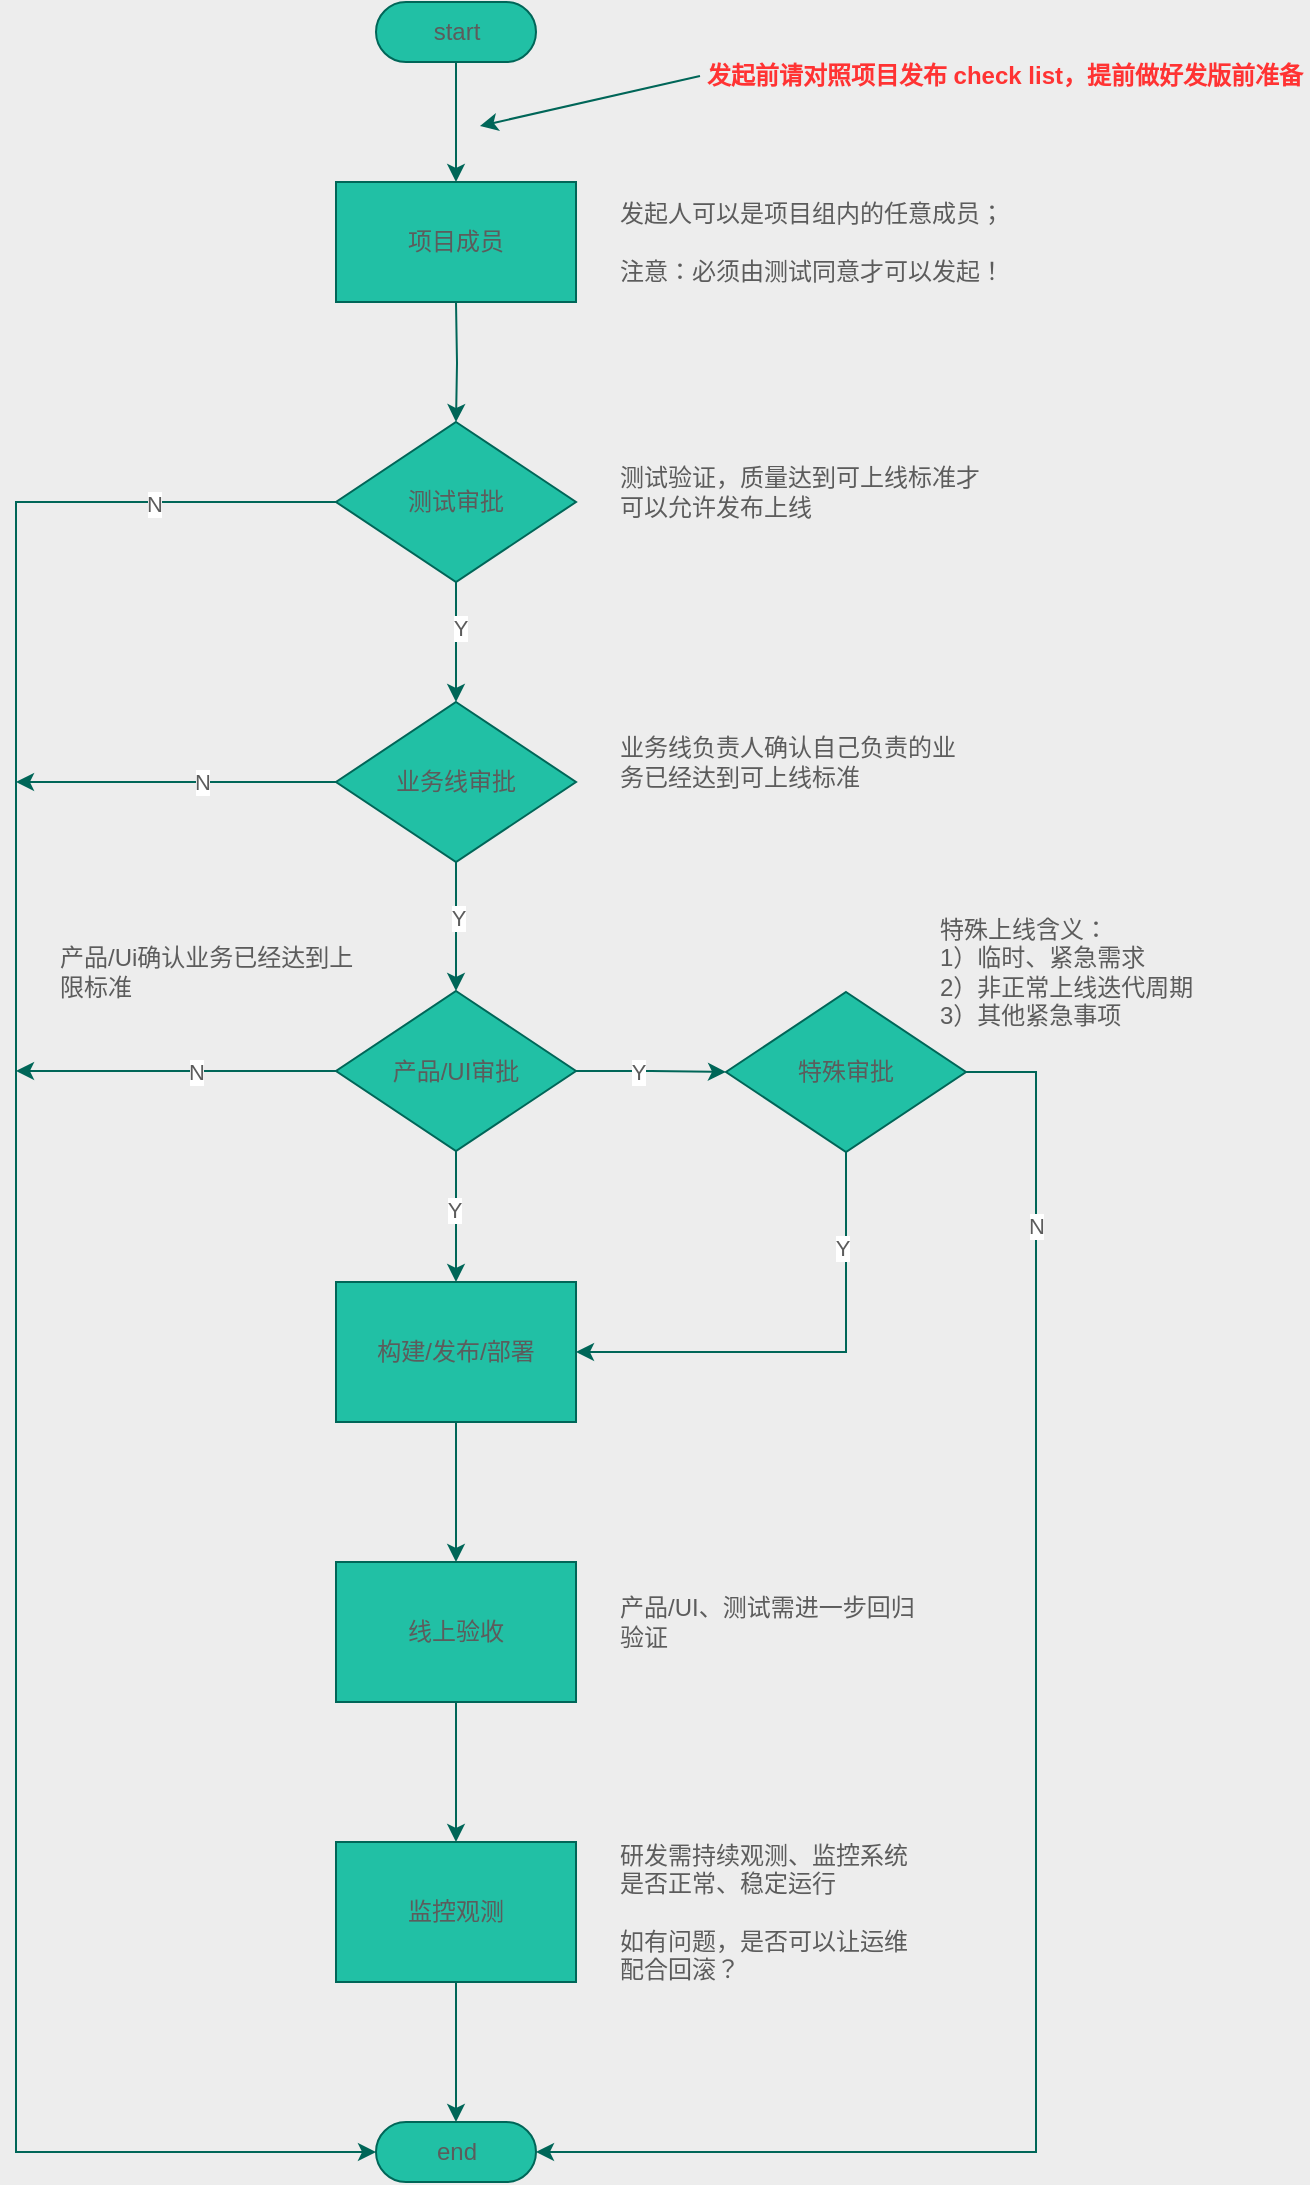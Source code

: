 <mxfile version="16.2.2" type="github">
  <diagram id="MecMWdHGIhIeB_fspcIx" name="第 1 页">
    <mxGraphModel dx="1106" dy="702" grid="0" gridSize="10" guides="1" tooltips="1" connect="1" arrows="1" fold="1" page="0" pageScale="1" pageWidth="827" pageHeight="1169" background="#EDEDED" math="0" shadow="0">
      <root>
        <mxCell id="0" />
        <mxCell id="1" parent="0" />
        <mxCell id="_Lp_bI7DX-ZBtzPQDiae-2" value="项目成员" style="rounded=0;whiteSpace=wrap;html=1;fillColor=#21C0A5;strokeColor=#006658;fontColor=#5C5C5C;" vertex="1" parent="1">
          <mxGeometry x="310" y="180" width="120" height="60" as="geometry" />
        </mxCell>
        <mxCell id="_Lp_bI7DX-ZBtzPQDiae-10" value="" style="edgeStyle=orthogonalEdgeStyle;rounded=0;orthogonalLoop=1;jettySize=auto;html=1;strokeColor=#006658;fontColor=#5C5C5C;" edge="1" parent="1" target="_Lp_bI7DX-ZBtzPQDiae-9">
          <mxGeometry relative="1" as="geometry">
            <mxPoint x="370" y="240" as="sourcePoint" />
          </mxGeometry>
        </mxCell>
        <mxCell id="_Lp_bI7DX-ZBtzPQDiae-7" value="" style="edgeStyle=orthogonalEdgeStyle;rounded=0;orthogonalLoop=1;jettySize=auto;html=1;strokeColor=#006658;fontColor=#5C5C5C;" edge="1" parent="1" source="_Lp_bI7DX-ZBtzPQDiae-6" target="_Lp_bI7DX-ZBtzPQDiae-2">
          <mxGeometry relative="1" as="geometry" />
        </mxCell>
        <mxCell id="_Lp_bI7DX-ZBtzPQDiae-6" value="start" style="html=1;dashed=0;whitespace=wrap;shape=mxgraph.dfd.start;fillColor=#21C0A5;strokeColor=#006658;fontColor=#5C5C5C;" vertex="1" parent="1">
          <mxGeometry x="330" y="90" width="80" height="30" as="geometry" />
        </mxCell>
        <mxCell id="_Lp_bI7DX-ZBtzPQDiae-12" value="" style="edgeStyle=orthogonalEdgeStyle;rounded=0;orthogonalLoop=1;jettySize=auto;html=1;strokeColor=#006658;fontColor=#5C5C5C;" edge="1" parent="1" source="_Lp_bI7DX-ZBtzPQDiae-9" target="_Lp_bI7DX-ZBtzPQDiae-11">
          <mxGeometry relative="1" as="geometry" />
        </mxCell>
        <mxCell id="_Lp_bI7DX-ZBtzPQDiae-22" value="Y" style="edgeLabel;html=1;align=center;verticalAlign=middle;resizable=0;points=[];fontColor=#5C5C5C;" vertex="1" connectable="0" parent="_Lp_bI7DX-ZBtzPQDiae-12">
          <mxGeometry x="-0.233" y="2" relative="1" as="geometry">
            <mxPoint as="offset" />
          </mxGeometry>
        </mxCell>
        <mxCell id="_Lp_bI7DX-ZBtzPQDiae-16" style="edgeStyle=orthogonalEdgeStyle;rounded=0;orthogonalLoop=1;jettySize=auto;html=1;entryX=0;entryY=0.5;entryDx=0;entryDy=0;entryPerimeter=0;strokeColor=#006658;fontColor=#5C5C5C;" edge="1" parent="1" source="_Lp_bI7DX-ZBtzPQDiae-9" target="_Lp_bI7DX-ZBtzPQDiae-15">
          <mxGeometry relative="1" as="geometry">
            <mxPoint x="220" y="350" as="targetPoint" />
            <Array as="points">
              <mxPoint x="150" y="340" />
              <mxPoint x="150" y="1165" />
            </Array>
          </mxGeometry>
        </mxCell>
        <mxCell id="_Lp_bI7DX-ZBtzPQDiae-19" value="N" style="edgeLabel;html=1;align=center;verticalAlign=middle;resizable=0;points=[];fontColor=#5C5C5C;" vertex="1" connectable="0" parent="_Lp_bI7DX-ZBtzPQDiae-16">
          <mxGeometry x="-0.844" y="1" relative="1" as="geometry">
            <mxPoint as="offset" />
          </mxGeometry>
        </mxCell>
        <mxCell id="_Lp_bI7DX-ZBtzPQDiae-9" value="测试审批" style="rhombus;whiteSpace=wrap;html=1;fillColor=#21C0A5;strokeColor=#006658;fontColor=#5C5C5C;" vertex="1" parent="1">
          <mxGeometry x="310" y="300" width="120" height="80" as="geometry" />
        </mxCell>
        <mxCell id="_Lp_bI7DX-ZBtzPQDiae-14" value="" style="edgeStyle=orthogonalEdgeStyle;rounded=0;orthogonalLoop=1;jettySize=auto;html=1;strokeColor=#006658;fontColor=#5C5C5C;" edge="1" parent="1" source="_Lp_bI7DX-ZBtzPQDiae-11" target="_Lp_bI7DX-ZBtzPQDiae-13">
          <mxGeometry relative="1" as="geometry" />
        </mxCell>
        <mxCell id="_Lp_bI7DX-ZBtzPQDiae-23" value="Y" style="edgeLabel;html=1;align=center;verticalAlign=middle;resizable=0;points=[];fontColor=#5C5C5C;" vertex="1" connectable="0" parent="_Lp_bI7DX-ZBtzPQDiae-14">
          <mxGeometry x="-0.132" y="1" relative="1" as="geometry">
            <mxPoint as="offset" />
          </mxGeometry>
        </mxCell>
        <mxCell id="_Lp_bI7DX-ZBtzPQDiae-17" style="edgeStyle=orthogonalEdgeStyle;rounded=0;orthogonalLoop=1;jettySize=auto;html=1;strokeColor=#006658;fontColor=#5C5C5C;" edge="1" parent="1" source="_Lp_bI7DX-ZBtzPQDiae-11">
          <mxGeometry relative="1" as="geometry">
            <mxPoint x="150" y="480" as="targetPoint" />
          </mxGeometry>
        </mxCell>
        <mxCell id="_Lp_bI7DX-ZBtzPQDiae-20" value="N" style="edgeLabel;html=1;align=center;verticalAlign=middle;resizable=0;points=[];fontColor=#5C5C5C;" vertex="1" connectable="0" parent="_Lp_bI7DX-ZBtzPQDiae-17">
          <mxGeometry x="-0.163" y="-3" relative="1" as="geometry">
            <mxPoint y="3" as="offset" />
          </mxGeometry>
        </mxCell>
        <mxCell id="_Lp_bI7DX-ZBtzPQDiae-11" value="业务线审批" style="rhombus;whiteSpace=wrap;html=1;fillColor=#21C0A5;strokeColor=#006658;fontColor=#5C5C5C;" vertex="1" parent="1">
          <mxGeometry x="310" y="440" width="120" height="80" as="geometry" />
        </mxCell>
        <mxCell id="_Lp_bI7DX-ZBtzPQDiae-18" style="edgeStyle=orthogonalEdgeStyle;rounded=0;orthogonalLoop=1;jettySize=auto;html=1;strokeColor=#006658;fontColor=#5C5C5C;" edge="1" parent="1" source="_Lp_bI7DX-ZBtzPQDiae-13">
          <mxGeometry relative="1" as="geometry">
            <mxPoint x="150" y="624.5" as="targetPoint" />
          </mxGeometry>
        </mxCell>
        <mxCell id="_Lp_bI7DX-ZBtzPQDiae-21" value="N" style="edgeLabel;html=1;align=center;verticalAlign=middle;resizable=0;points=[];fontColor=#5C5C5C;" vertex="1" connectable="0" parent="_Lp_bI7DX-ZBtzPQDiae-18">
          <mxGeometry x="-0.125" relative="1" as="geometry">
            <mxPoint as="offset" />
          </mxGeometry>
        </mxCell>
        <mxCell id="_Lp_bI7DX-ZBtzPQDiae-28" value="" style="edgeStyle=orthogonalEdgeStyle;rounded=0;orthogonalLoop=1;jettySize=auto;html=1;entryX=0.5;entryY=0;entryDx=0;entryDy=0;strokeColor=#006658;fontColor=#5C5C5C;" edge="1" parent="1" source="_Lp_bI7DX-ZBtzPQDiae-13" target="_Lp_bI7DX-ZBtzPQDiae-29">
          <mxGeometry relative="1" as="geometry">
            <mxPoint x="370" y="720" as="targetPoint" />
          </mxGeometry>
        </mxCell>
        <mxCell id="_Lp_bI7DX-ZBtzPQDiae-35" value="Y" style="edgeLabel;html=1;align=center;verticalAlign=middle;resizable=0;points=[];fontColor=#5C5C5C;" vertex="1" connectable="0" parent="_Lp_bI7DX-ZBtzPQDiae-28">
          <mxGeometry x="-0.096" y="-1" relative="1" as="geometry">
            <mxPoint as="offset" />
          </mxGeometry>
        </mxCell>
        <mxCell id="_Lp_bI7DX-ZBtzPQDiae-31" value="" style="edgeStyle=orthogonalEdgeStyle;rounded=0;orthogonalLoop=1;jettySize=auto;html=1;strokeColor=#006658;fontColor=#5C5C5C;" edge="1" parent="1" source="_Lp_bI7DX-ZBtzPQDiae-13" target="_Lp_bI7DX-ZBtzPQDiae-30">
          <mxGeometry relative="1" as="geometry" />
        </mxCell>
        <mxCell id="_Lp_bI7DX-ZBtzPQDiae-39" value="Y" style="edgeLabel;html=1;align=center;verticalAlign=middle;resizable=0;points=[];fontColor=#5C5C5C;" vertex="1" connectable="0" parent="_Lp_bI7DX-ZBtzPQDiae-31">
          <mxGeometry x="-0.301" y="-2" relative="1" as="geometry">
            <mxPoint x="4" y="-2" as="offset" />
          </mxGeometry>
        </mxCell>
        <mxCell id="_Lp_bI7DX-ZBtzPQDiae-13" value="产品/UI审批" style="rhombus;whiteSpace=wrap;html=1;fillColor=#21C0A5;strokeColor=#006658;fontColor=#5C5C5C;" vertex="1" parent="1">
          <mxGeometry x="310" y="584.5" width="120" height="80" as="geometry" />
        </mxCell>
        <mxCell id="_Lp_bI7DX-ZBtzPQDiae-15" value="end" style="html=1;dashed=0;whitespace=wrap;shape=mxgraph.dfd.start;fillColor=#21C0A5;strokeColor=#006658;fontColor=#5C5C5C;" vertex="1" parent="1">
          <mxGeometry x="330" y="1150" width="80" height="30" as="geometry" />
        </mxCell>
        <mxCell id="_Lp_bI7DX-ZBtzPQDiae-24" value="发起人可以是项目组内的任意成员；&lt;br&gt;&lt;br&gt;注意：必须由测试同意才可以发起！" style="text;html=1;strokeColor=none;fillColor=none;align=left;verticalAlign=middle;whiteSpace=wrap;rounded=0;fontColor=#5C5C5C;" vertex="1" parent="1">
          <mxGeometry x="450" y="190" width="230" height="40" as="geometry" />
        </mxCell>
        <mxCell id="_Lp_bI7DX-ZBtzPQDiae-41" value="" style="edgeStyle=orthogonalEdgeStyle;rounded=0;orthogonalLoop=1;jettySize=auto;html=1;strokeColor=#006658;fontColor=#5C5C5C;" edge="1" parent="1" source="_Lp_bI7DX-ZBtzPQDiae-29" target="_Lp_bI7DX-ZBtzPQDiae-40">
          <mxGeometry relative="1" as="geometry" />
        </mxCell>
        <mxCell id="_Lp_bI7DX-ZBtzPQDiae-29" value="构建/发布/部署" style="rounded=0;whiteSpace=wrap;html=1;fillColor=#21C0A5;strokeColor=#006658;fontColor=#5C5C5C;" vertex="1" parent="1">
          <mxGeometry x="310" y="730" width="120" height="70" as="geometry" />
        </mxCell>
        <mxCell id="_Lp_bI7DX-ZBtzPQDiae-32" style="edgeStyle=orthogonalEdgeStyle;rounded=0;orthogonalLoop=1;jettySize=auto;html=1;entryX=1;entryY=0.5;entryDx=0;entryDy=0;strokeColor=#006658;fontColor=#5C5C5C;" edge="1" parent="1" source="_Lp_bI7DX-ZBtzPQDiae-30" target="_Lp_bI7DX-ZBtzPQDiae-29">
          <mxGeometry relative="1" as="geometry">
            <Array as="points">
              <mxPoint x="565" y="765" />
            </Array>
          </mxGeometry>
        </mxCell>
        <mxCell id="_Lp_bI7DX-ZBtzPQDiae-33" value="Y" style="edgeLabel;html=1;align=center;verticalAlign=middle;resizable=0;points=[];fontColor=#5C5C5C;" vertex="1" connectable="0" parent="_Lp_bI7DX-ZBtzPQDiae-32">
          <mxGeometry x="-0.591" y="-2" relative="1" as="geometry">
            <mxPoint as="offset" />
          </mxGeometry>
        </mxCell>
        <mxCell id="_Lp_bI7DX-ZBtzPQDiae-36" style="edgeStyle=orthogonalEdgeStyle;rounded=0;orthogonalLoop=1;jettySize=auto;html=1;entryX=1;entryY=0.5;entryDx=0;entryDy=0;entryPerimeter=0;strokeColor=#006658;fontColor=#5C5C5C;" edge="1" parent="1" source="_Lp_bI7DX-ZBtzPQDiae-30" target="_Lp_bI7DX-ZBtzPQDiae-15">
          <mxGeometry relative="1" as="geometry">
            <Array as="points">
              <mxPoint x="660" y="625" />
              <mxPoint x="660" y="1165" />
            </Array>
          </mxGeometry>
        </mxCell>
        <mxCell id="_Lp_bI7DX-ZBtzPQDiae-38" value="N" style="edgeLabel;html=1;align=center;verticalAlign=middle;resizable=0;points=[];fontColor=#5C5C5C;" vertex="1" connectable="0" parent="_Lp_bI7DX-ZBtzPQDiae-36">
          <mxGeometry x="-0.73" relative="1" as="geometry">
            <mxPoint as="offset" />
          </mxGeometry>
        </mxCell>
        <mxCell id="_Lp_bI7DX-ZBtzPQDiae-30" value="特殊审批" style="rhombus;whiteSpace=wrap;html=1;fillColor=#21C0A5;strokeColor=#006658;fontColor=#5C5C5C;" vertex="1" parent="1">
          <mxGeometry x="505" y="585" width="120" height="80" as="geometry" />
        </mxCell>
        <mxCell id="_Lp_bI7DX-ZBtzPQDiae-43" value="" style="edgeStyle=orthogonalEdgeStyle;rounded=0;orthogonalLoop=1;jettySize=auto;html=1;strokeColor=#006658;fontColor=#5C5C5C;" edge="1" parent="1" source="_Lp_bI7DX-ZBtzPQDiae-40" target="_Lp_bI7DX-ZBtzPQDiae-42">
          <mxGeometry relative="1" as="geometry" />
        </mxCell>
        <mxCell id="_Lp_bI7DX-ZBtzPQDiae-40" value="线上验收" style="rounded=0;whiteSpace=wrap;html=1;fillColor=#21C0A5;strokeColor=#006658;fontColor=#5C5C5C;" vertex="1" parent="1">
          <mxGeometry x="310" y="870" width="120" height="70" as="geometry" />
        </mxCell>
        <mxCell id="_Lp_bI7DX-ZBtzPQDiae-44" value="" style="edgeStyle=orthogonalEdgeStyle;rounded=0;orthogonalLoop=1;jettySize=auto;html=1;strokeColor=#006658;fontColor=#5C5C5C;" edge="1" parent="1" source="_Lp_bI7DX-ZBtzPQDiae-42" target="_Lp_bI7DX-ZBtzPQDiae-15">
          <mxGeometry relative="1" as="geometry" />
        </mxCell>
        <mxCell id="_Lp_bI7DX-ZBtzPQDiae-42" value="监控观测" style="rounded=0;whiteSpace=wrap;html=1;fillColor=#21C0A5;strokeColor=#006658;fontColor=#5C5C5C;" vertex="1" parent="1">
          <mxGeometry x="310" y="1010" width="120" height="70" as="geometry" />
        </mxCell>
        <mxCell id="_Lp_bI7DX-ZBtzPQDiae-45" value="测试验证，质量达到可上线标准才可以允许发布上线" style="text;html=1;strokeColor=none;fillColor=none;align=left;verticalAlign=middle;whiteSpace=wrap;rounded=0;fontColor=#5C5C5C;" vertex="1" parent="1">
          <mxGeometry x="450" y="320" width="190" height="30" as="geometry" />
        </mxCell>
        <mxCell id="_Lp_bI7DX-ZBtzPQDiae-46" value="业务线负责人确认自己负责的业务已经达到可上线标准" style="text;html=1;strokeColor=none;fillColor=none;align=left;verticalAlign=middle;whiteSpace=wrap;rounded=0;fontColor=#5C5C5C;" vertex="1" parent="1">
          <mxGeometry x="450" y="450" width="180" height="40" as="geometry" />
        </mxCell>
        <mxCell id="_Lp_bI7DX-ZBtzPQDiae-47" value="产品/Ui确认业务已经达到上限标准" style="text;html=1;strokeColor=none;fillColor=none;align=left;verticalAlign=middle;whiteSpace=wrap;rounded=0;fontColor=#5C5C5C;" vertex="1" parent="1">
          <mxGeometry x="170" y="550" width="150" height="50" as="geometry" />
        </mxCell>
        <mxCell id="_Lp_bI7DX-ZBtzPQDiae-48" value="特殊上线含义：&lt;br&gt;1）临时、紧急需求&lt;br&gt;2）非正常上线迭代周期&lt;br&gt;3）其他紧急事项" style="text;html=1;strokeColor=none;fillColor=none;align=left;verticalAlign=middle;whiteSpace=wrap;rounded=0;fontColor=#5C5C5C;" vertex="1" parent="1">
          <mxGeometry x="610" y="560" width="170" height="30" as="geometry" />
        </mxCell>
        <mxCell id="_Lp_bI7DX-ZBtzPQDiae-51" value="产品/UI、测试需进一步回归验证" style="text;html=1;strokeColor=none;fillColor=none;align=left;verticalAlign=middle;whiteSpace=wrap;rounded=0;fontColor=#5C5C5C;" vertex="1" parent="1">
          <mxGeometry x="450" y="880" width="150" height="40" as="geometry" />
        </mxCell>
        <mxCell id="_Lp_bI7DX-ZBtzPQDiae-52" value="研发需持续观测、监控系统是否正常、稳定运行&lt;br&gt;&lt;br&gt;如有问题，是否可以让运维配合回滚？" style="text;html=1;strokeColor=none;fillColor=none;align=left;verticalAlign=middle;whiteSpace=wrap;rounded=0;fontColor=#5C5C5C;" vertex="1" parent="1">
          <mxGeometry x="450" y="1030" width="150" height="30" as="geometry" />
        </mxCell>
        <mxCell id="_Lp_bI7DX-ZBtzPQDiae-53" value="" style="endArrow=none;startArrow=classic;html=1;rounded=1;sketch=0;fontColor=#5C5C5C;strokeColor=#006658;fillColor=#21C0A5;curved=0;endFill=0;" edge="1" parent="1">
          <mxGeometry width="50" height="50" relative="1" as="geometry">
            <mxPoint x="382" y="152" as="sourcePoint" />
            <mxPoint x="492" y="127" as="targetPoint" />
          </mxGeometry>
        </mxCell>
        <mxCell id="_Lp_bI7DX-ZBtzPQDiae-54" value="&lt;font color=&quot;#ff3333&quot;&gt;&lt;b&gt;发起前请对照项目发布 check list，提前做好发版前准备&lt;/b&gt;&lt;/font&gt;" style="text;html=1;strokeColor=none;fillColor=none;align=center;verticalAlign=middle;whiteSpace=wrap;rounded=0;sketch=0;fontColor=#5C5C5C;" vertex="1" parent="1">
          <mxGeometry x="493" y="112" width="303" height="30" as="geometry" />
        </mxCell>
      </root>
    </mxGraphModel>
  </diagram>
</mxfile>
